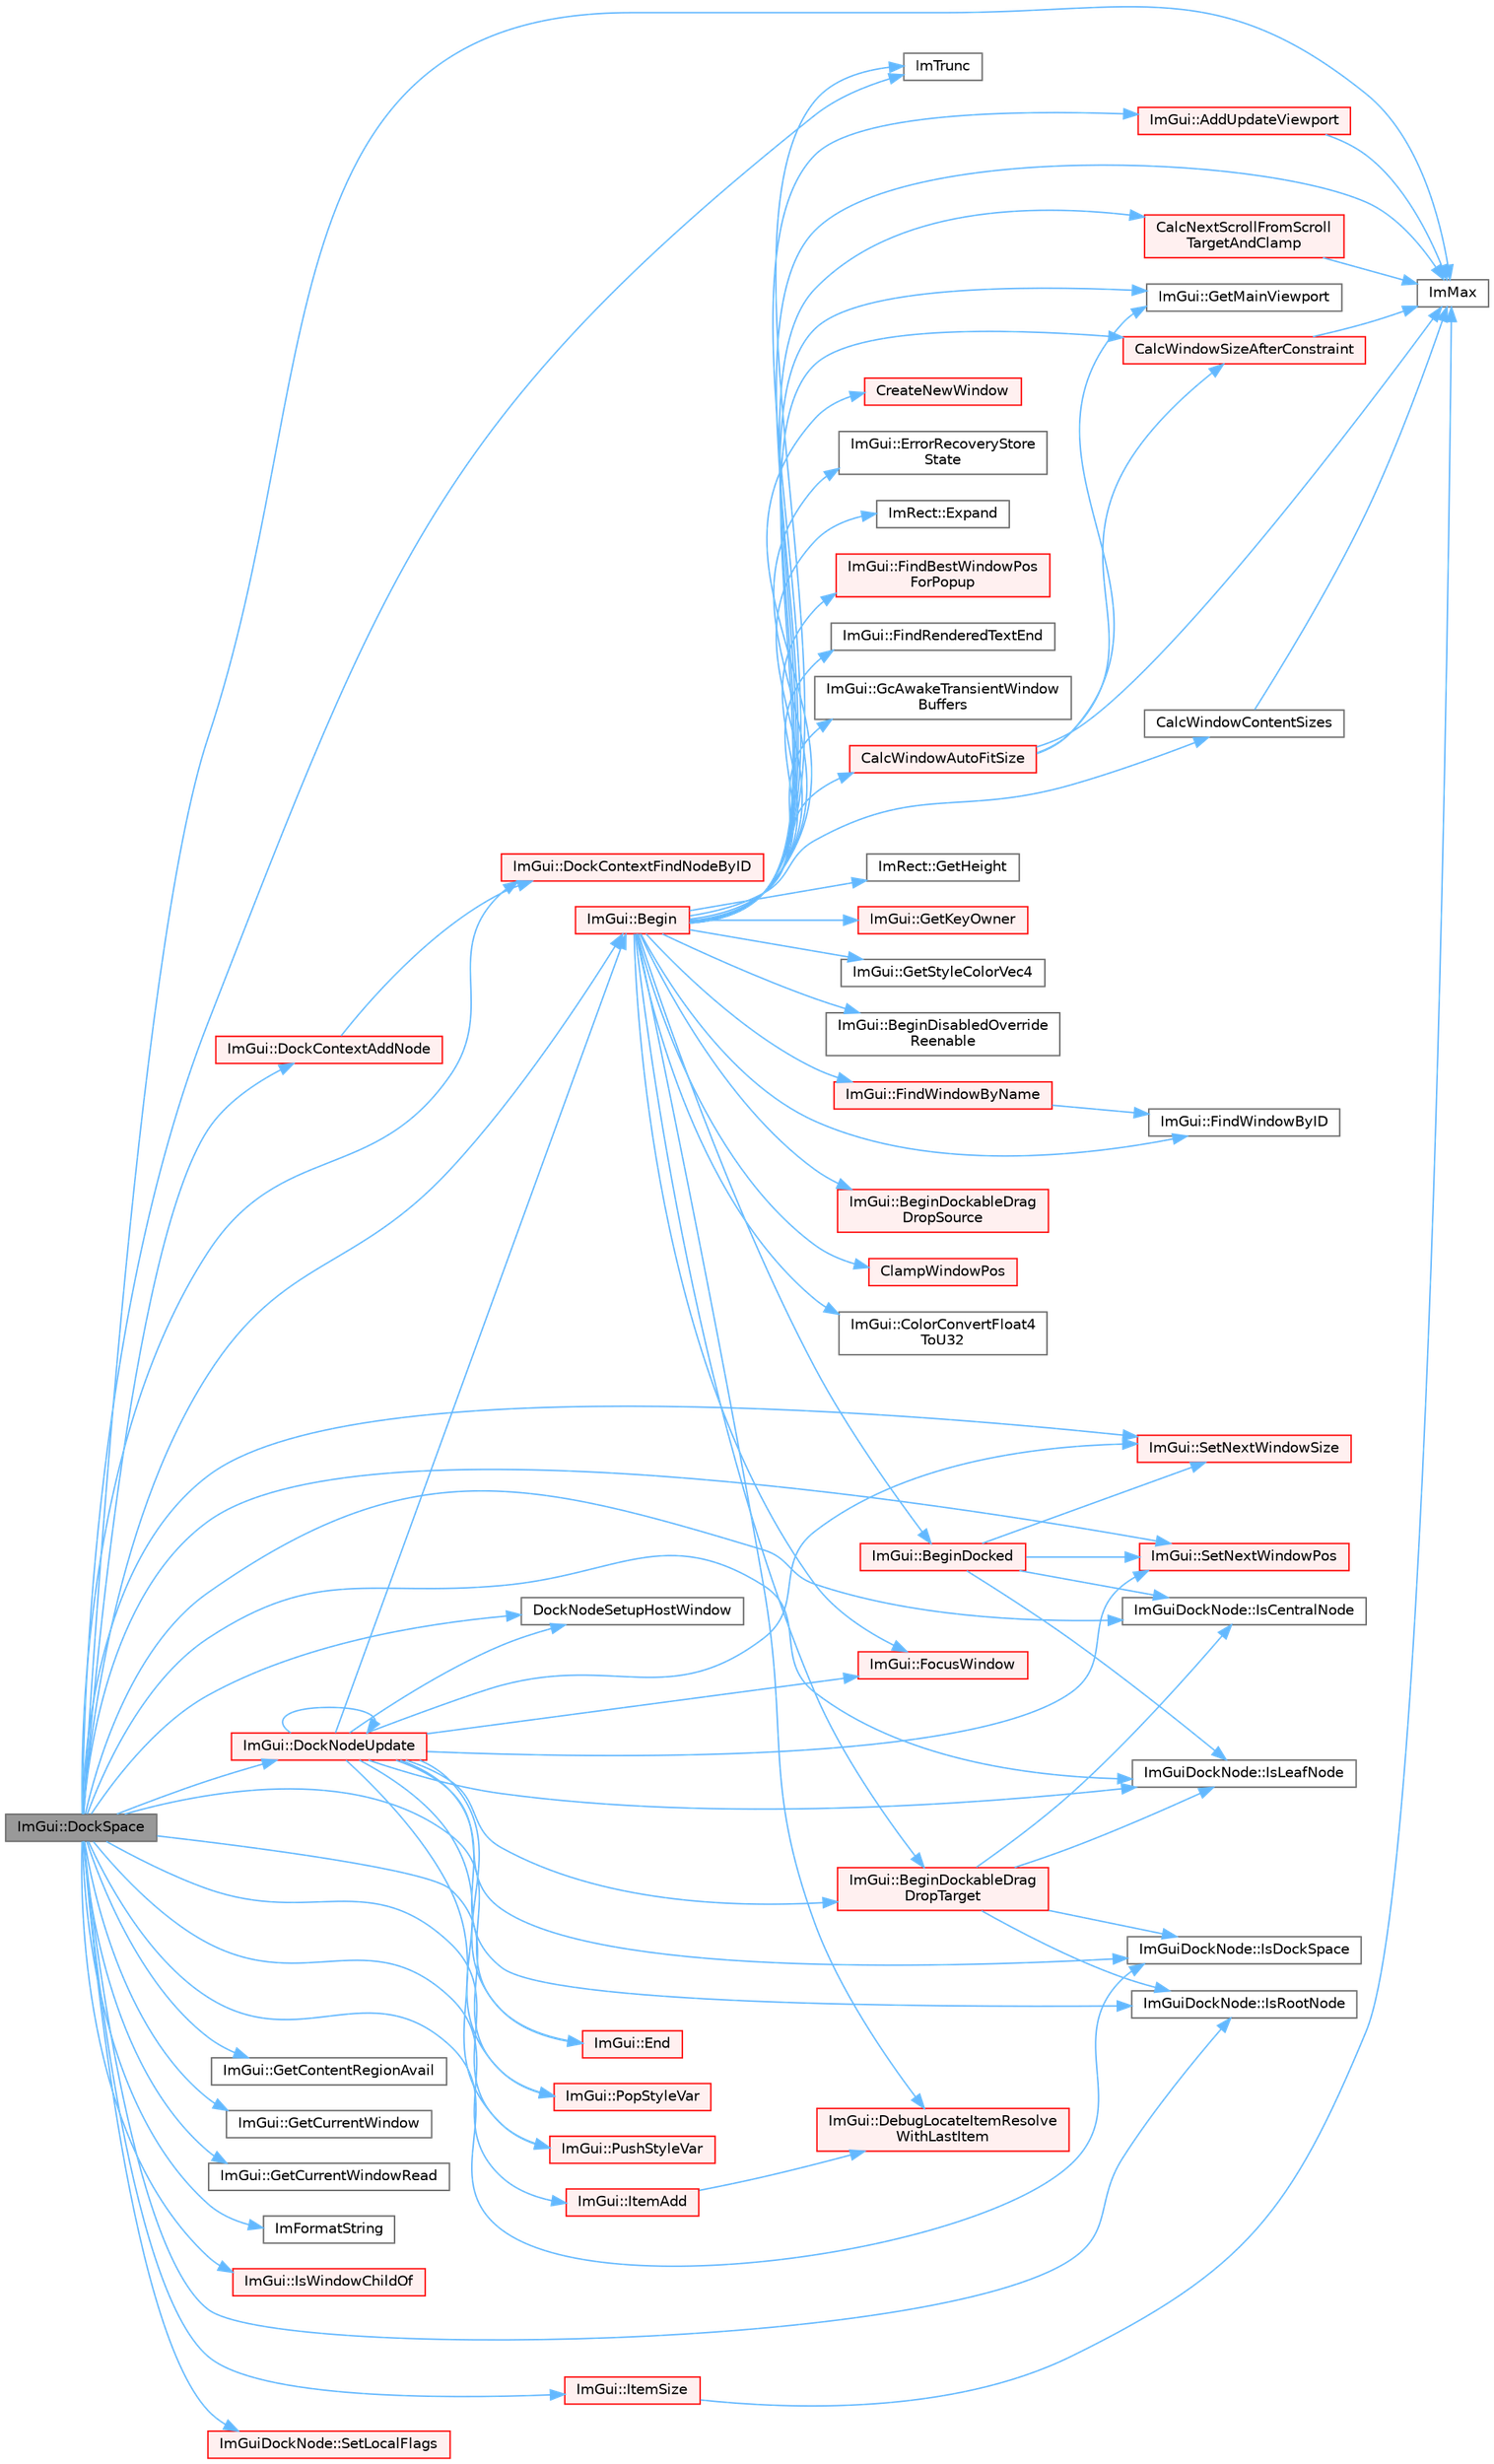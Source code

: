 digraph "ImGui::DockSpace"
{
 // LATEX_PDF_SIZE
  bgcolor="transparent";
  edge [fontname=Helvetica,fontsize=10,labelfontname=Helvetica,labelfontsize=10];
  node [fontname=Helvetica,fontsize=10,shape=box,height=0.2,width=0.4];
  rankdir="LR";
  Node1 [id="Node000001",label="ImGui::DockSpace",height=0.2,width=0.4,color="gray40", fillcolor="grey60", style="filled", fontcolor="black",tooltip=" "];
  Node1 -> Node2 [id="edge1_Node000001_Node000002",color="steelblue1",style="solid",tooltip=" "];
  Node2 [id="Node000002",label="ImGui::Begin",height=0.2,width=0.4,color="red", fillcolor="#FFF0F0", style="filled",URL="$namespace_im_gui.html#a581e58db0bc930bafa4a5d23093a2b99",tooltip=" "];
  Node2 -> Node3 [id="edge2_Node000002_Node000003",color="steelblue1",style="solid",tooltip=" "];
  Node3 [id="Node000003",label="ImGui::AddUpdateViewport",height=0.2,width=0.4,color="red", fillcolor="#FFF0F0", style="filled",URL="$namespace_im_gui.html#ada58e5d3e2efc3cef60f213d771408d8",tooltip=" "];
  Node3 -> Node5 [id="edge3_Node000003_Node000005",color="steelblue1",style="solid",tooltip=" "];
  Node5 [id="Node000005",label="ImMax",height=0.2,width=0.4,color="grey40", fillcolor="white", style="filled",URL="$imgui__internal_8h.html#a7667efd95147d0422f140917c71a9226",tooltip=" "];
  Node2 -> Node19 [id="edge4_Node000002_Node000019",color="steelblue1",style="solid",tooltip=" "];
  Node19 [id="Node000019",label="ImGui::BeginDisabledOverride\lReenable",height=0.2,width=0.4,color="grey40", fillcolor="white", style="filled",URL="$namespace_im_gui.html#a26b36756e219b7129f894e1c2feb17a8",tooltip=" "];
  Node2 -> Node20 [id="edge5_Node000002_Node000020",color="steelblue1",style="solid",tooltip=" "];
  Node20 [id="Node000020",label="ImGui::BeginDockableDrag\lDropSource",height=0.2,width=0.4,color="red", fillcolor="#FFF0F0", style="filled",URL="$namespace_im_gui.html#a7a435b1565d4884e42a5ee5667f21a1f",tooltip=" "];
  Node2 -> Node370 [id="edge6_Node000002_Node000370",color="steelblue1",style="solid",tooltip=" "];
  Node370 [id="Node000370",label="ImGui::BeginDockableDrag\lDropTarget",height=0.2,width=0.4,color="red", fillcolor="#FFF0F0", style="filled",URL="$namespace_im_gui.html#a1725ff3becdb963b97c16d69d4c9f308",tooltip=" "];
  Node370 -> Node405 [id="edge7_Node000370_Node000405",color="steelblue1",style="solid",tooltip=" "];
  Node405 [id="Node000405",label="ImGuiDockNode::IsCentralNode",height=0.2,width=0.4,color="grey40", fillcolor="white", style="filled",URL="$struct_im_gui_dock_node.html#a65a6bb0809083aef0edbf937c90b83f6",tooltip=" "];
  Node370 -> Node380 [id="edge8_Node000370_Node000380",color="steelblue1",style="solid",tooltip=" "];
  Node380 [id="Node000380",label="ImGuiDockNode::IsDockSpace",height=0.2,width=0.4,color="grey40", fillcolor="white", style="filled",URL="$struct_im_gui_dock_node.html#a2f06798d0770e6894d27ec776b5d7538",tooltip=" "];
  Node370 -> Node408 [id="edge9_Node000370_Node000408",color="steelblue1",style="solid",tooltip=" "];
  Node408 [id="Node000408",label="ImGuiDockNode::IsLeafNode",height=0.2,width=0.4,color="grey40", fillcolor="white", style="filled",URL="$struct_im_gui_dock_node.html#ac3450edf36015562c79aa850985c9cd8",tooltip=" "];
  Node370 -> Node413 [id="edge10_Node000370_Node000413",color="steelblue1",style="solid",tooltip=" "];
  Node413 [id="Node000413",label="ImGuiDockNode::IsRootNode",height=0.2,width=0.4,color="grey40", fillcolor="white", style="filled",URL="$struct_im_gui_dock_node.html#ad7add8d9aeaaa961b2b051513fbd3729",tooltip=" "];
  Node2 -> Node414 [id="edge11_Node000002_Node000414",color="steelblue1",style="solid",tooltip=" "];
  Node414 [id="Node000414",label="ImGui::BeginDocked",height=0.2,width=0.4,color="red", fillcolor="#FFF0F0", style="filled",URL="$namespace_im_gui.html#a627bb85e7c0ab597360f63719bfb1e55",tooltip=" "];
  Node414 -> Node405 [id="edge12_Node000414_Node000405",color="steelblue1",style="solid",tooltip=" "];
  Node414 -> Node408 [id="edge13_Node000414_Node000408",color="steelblue1",style="solid",tooltip=" "];
  Node414 -> Node26 [id="edge14_Node000414_Node000026",color="steelblue1",style="solid",tooltip=" "];
  Node26 [id="Node000026",label="ImGui::SetNextWindowPos",height=0.2,width=0.4,color="red", fillcolor="#FFF0F0", style="filled",URL="$namespace_im_gui.html#afbccd31113430670b5ab2bf0d6f509bf",tooltip=" "];
  Node414 -> Node459 [id="edge15_Node000414_Node000459",color="steelblue1",style="solid",tooltip=" "];
  Node459 [id="Node000459",label="ImGui::SetNextWindowSize",height=0.2,width=0.4,color="red", fillcolor="#FFF0F0", style="filled",URL="$namespace_im_gui.html#ab33717bb71ef5e393ae18656fc6b229d",tooltip=" "];
  Node2 -> Node262 [id="edge16_Node000002_Node000262",color="steelblue1",style="solid",tooltip=" "];
  Node262 [id="Node000262",label="CalcNextScrollFromScroll\lTargetAndClamp",height=0.2,width=0.4,color="red", fillcolor="#FFF0F0", style="filled",URL="$imgui_8cpp.html#a07abb80a54115cb5cf9da03351e29533",tooltip=" "];
  Node262 -> Node5 [id="edge17_Node000262_Node000005",color="steelblue1",style="solid",tooltip=" "];
  Node2 -> Node238 [id="edge18_Node000002_Node000238",color="steelblue1",style="solid",tooltip=" "];
  Node238 [id="Node000238",label="CalcWindowAutoFitSize",height=0.2,width=0.4,color="red", fillcolor="#FFF0F0", style="filled",URL="$imgui_8cpp.html#acbe6338daf87dc6ab636f02f1367eb41",tooltip=" "];
  Node238 -> Node241 [id="edge19_Node000238_Node000241",color="steelblue1",style="solid",tooltip=" "];
  Node241 [id="Node000241",label="CalcWindowSizeAfterConstraint",height=0.2,width=0.4,color="red", fillcolor="#FFF0F0", style="filled",URL="$imgui_8cpp.html#a0c4618a6985c33c4936f1d9f1c7b26b4",tooltip=" "];
  Node241 -> Node5 [id="edge20_Node000241_Node000005",color="steelblue1",style="solid",tooltip=" "];
  Node238 -> Node242 [id="edge21_Node000238_Node000242",color="steelblue1",style="solid",tooltip=" "];
  Node242 [id="Node000242",label="ImGui::GetMainViewport",height=0.2,width=0.4,color="grey40", fillcolor="white", style="filled",URL="$namespace_im_gui.html#a7bf620af1d66ee7d7b06701894d23e60",tooltip=" "];
  Node238 -> Node5 [id="edge22_Node000238_Node000005",color="steelblue1",style="solid",tooltip=" "];
  Node2 -> Node243 [id="edge23_Node000002_Node000243",color="steelblue1",style="solid",tooltip=" "];
  Node243 [id="Node000243",label="CalcWindowContentSizes",height=0.2,width=0.4,color="grey40", fillcolor="white", style="filled",URL="$imgui_8cpp.html#a6eddef51b4880a9f1dca88837f71fc6e",tooltip=" "];
  Node243 -> Node5 [id="edge24_Node000243_Node000005",color="steelblue1",style="solid",tooltip=" "];
  Node2 -> Node241 [id="edge25_Node000002_Node000241",color="steelblue1",style="solid",tooltip=" "];
  Node2 -> Node460 [id="edge26_Node000002_Node000460",color="steelblue1",style="solid",tooltip=" "];
  Node460 [id="Node000460",label="ClampWindowPos",height=0.2,width=0.4,color="red", fillcolor="#FFF0F0", style="filled",URL="$imgui_8cpp.html#a27b88f27774c413d5578ab6a3f989872",tooltip=" "];
  Node2 -> Node89 [id="edge27_Node000002_Node000089",color="steelblue1",style="solid",tooltip=" "];
  Node89 [id="Node000089",label="ImGui::ColorConvertFloat4\lToU32",height=0.2,width=0.4,color="grey40", fillcolor="white", style="filled",URL="$namespace_im_gui.html#abe2691de0b1a71c774ab24cc91564a94",tooltip=" "];
  Node2 -> Node461 [id="edge28_Node000002_Node000461",color="steelblue1",style="solid",tooltip=" "];
  Node461 [id="Node000461",label="CreateNewWindow",height=0.2,width=0.4,color="red", fillcolor="#FFF0F0", style="filled",URL="$imgui_8cpp.html#a3c92847eb67e7138e6f9af0ee66d3b33",tooltip=" "];
  Node2 -> Node111 [id="edge29_Node000002_Node000111",color="steelblue1",style="solid",tooltip=" "];
  Node111 [id="Node000111",label="ImGui::DebugLocateItemResolve\lWithLastItem",height=0.2,width=0.4,color="red", fillcolor="#FFF0F0", style="filled",URL="$namespace_im_gui.html#ae8ab0d7dfc90af8e82db3ed9e7829219",tooltip=" "];
  Node2 -> Node467 [id="edge30_Node000002_Node000467",color="steelblue1",style="solid",tooltip=" "];
  Node467 [id="Node000467",label="ImGui::ErrorRecoveryStore\lState",height=0.2,width=0.4,color="grey40", fillcolor="white", style="filled",URL="$namespace_im_gui.html#ac961d81019f580ffaec6b8857635a348",tooltip=" "];
  Node2 -> Node192 [id="edge31_Node000002_Node000192",color="steelblue1",style="solid",tooltip=" "];
  Node192 [id="Node000192",label="ImRect::Expand",height=0.2,width=0.4,color="grey40", fillcolor="white", style="filled",URL="$struct_im_rect.html#af33a7424c3341d08acd69da30c27c753",tooltip=" "];
  Node2 -> Node468 [id="edge32_Node000002_Node000468",color="steelblue1",style="solid",tooltip=" "];
  Node468 [id="Node000468",label="ImGui::FindBestWindowPos\lForPopup",height=0.2,width=0.4,color="red", fillcolor="#FFF0F0", style="filled",URL="$namespace_im_gui.html#a310ff87cbe678e2c632bf1f5577a7fbd",tooltip=" "];
  Node2 -> Node147 [id="edge33_Node000002_Node000147",color="steelblue1",style="solid",tooltip=" "];
  Node147 [id="Node000147",label="ImGui::FindRenderedTextEnd",height=0.2,width=0.4,color="grey40", fillcolor="white", style="filled",URL="$namespace_im_gui.html#a7671e1dbc803a31b06081b52a771d83f",tooltip=" "];
  Node2 -> Node247 [id="edge34_Node000002_Node000247",color="steelblue1",style="solid",tooltip=" "];
  Node247 [id="Node000247",label="ImGui::FindWindowByID",height=0.2,width=0.4,color="grey40", fillcolor="white", style="filled",URL="$namespace_im_gui.html#a82204d8800dc3a072ddbcbd2aecc48ac",tooltip=" "];
  Node2 -> Node246 [id="edge35_Node000002_Node000246",color="steelblue1",style="solid",tooltip=" "];
  Node246 [id="Node000246",label="ImGui::FindWindowByName",height=0.2,width=0.4,color="red", fillcolor="#FFF0F0", style="filled",URL="$namespace_im_gui.html#abca25f22c02e73d5eb2e9c72c4557813",tooltip=" "];
  Node246 -> Node247 [id="edge36_Node000246_Node000247",color="steelblue1",style="solid",tooltip=" "];
  Node2 -> Node31 [id="edge37_Node000002_Node000031",color="steelblue1",style="solid",tooltip=" "];
  Node31 [id="Node000031",label="ImGui::FocusWindow",height=0.2,width=0.4,color="red", fillcolor="#FFF0F0", style="filled",URL="$namespace_im_gui.html#a27aa6f2f3aa11778c6d023b1b223f262",tooltip=" "];
  Node2 -> Node469 [id="edge38_Node000002_Node000469",color="steelblue1",style="solid",tooltip=" "];
  Node469 [id="Node000469",label="ImGui::GcAwakeTransientWindow\lBuffers",height=0.2,width=0.4,color="grey40", fillcolor="white", style="filled",URL="$namespace_im_gui.html#ad70feca33961fb47a8074074a8da2f80",tooltip=" "];
  Node2 -> Node13 [id="edge39_Node000002_Node000013",color="steelblue1",style="solid",tooltip=" "];
  Node13 [id="Node000013",label="ImRect::GetHeight",height=0.2,width=0.4,color="grey40", fillcolor="white", style="filled",URL="$struct_im_rect.html#a748d8ae9cb26508951ec6e2f2df0625b",tooltip=" "];
  Node2 -> Node470 [id="edge40_Node000002_Node000470",color="steelblue1",style="solid",tooltip=" "];
  Node470 [id="Node000470",label="ImGui::GetKeyOwner",height=0.2,width=0.4,color="red", fillcolor="#FFF0F0", style="filled",URL="$namespace_im_gui.html#a3976abb319f95d75fe9f6866f9956701",tooltip=" "];
  Node2 -> Node242 [id="edge41_Node000002_Node000242",color="steelblue1",style="solid",tooltip=" "];
  Node2 -> Node471 [id="edge42_Node000002_Node000471",color="steelblue1",style="solid",tooltip=" "];
  Node471 [id="Node000471",label="ImGui::GetStyleColorVec4",height=0.2,width=0.4,color="grey40", fillcolor="white", style="filled",URL="$namespace_im_gui.html#ad838e580972e2c4b3da2b0f60754b662",tooltip=" "];
  Node2 -> Node5 [id="edge43_Node000002_Node000005",color="steelblue1",style="solid",tooltip=" "];
  Node2 -> Node97 [id="edge44_Node000002_Node000097",color="steelblue1",style="solid",tooltip=" "];
  Node97 [id="Node000097",label="ImTrunc",height=0.2,width=0.4,color="grey40", fillcolor="white", style="filled",URL="$imgui__internal_8h.html#a34870cae27ccd450c17ec3d3910b2da4",tooltip=" "];
  Node1 -> Node416 [id="edge45_Node000001_Node000416",color="steelblue1",style="solid",tooltip=" "];
  Node416 [id="Node000416",label="ImGui::DockContextAddNode",height=0.2,width=0.4,color="red", fillcolor="#FFF0F0", style="filled",URL="$namespace_im_gui.html#ab226cec3473d24f44fdb877b2f709c8d",tooltip=" "];
  Node416 -> Node417 [id="edge46_Node000416_Node000417",color="steelblue1",style="solid",tooltip=" "];
  Node417 [id="Node000417",label="ImGui::DockContextFindNodeByID",height=0.2,width=0.4,color="red", fillcolor="#FFF0F0", style="filled",URL="$namespace_im_gui.html#a52be73f2abd2d0320469ba138f7c6d59",tooltip=" "];
  Node1 -> Node417 [id="edge47_Node000001_Node000417",color="steelblue1",style="solid",tooltip=" "];
  Node1 -> Node515 [id="edge48_Node000001_Node000515",color="steelblue1",style="solid",tooltip=" "];
  Node515 [id="Node000515",label="DockNodeSetupHostWindow",height=0.2,width=0.4,color="grey40", fillcolor="white", style="filled",URL="$imgui_8cpp.html#aaa8949bbfa4efd4840490c9f5c81fbc9",tooltip=" "];
  Node1 -> Node516 [id="edge49_Node000001_Node000516",color="steelblue1",style="solid",tooltip=" "];
  Node516 [id="Node000516",label="ImGui::DockNodeUpdate",height=0.2,width=0.4,color="red", fillcolor="#FFF0F0", style="filled",URL="$namespace_im_gui.html#a526230d8de99b07ff2b2992c192ce212",tooltip=" "];
  Node516 -> Node2 [id="edge50_Node000516_Node000002",color="steelblue1",style="solid",tooltip=" "];
  Node516 -> Node370 [id="edge51_Node000516_Node000370",color="steelblue1",style="solid",tooltip=" "];
  Node516 -> Node515 [id="edge52_Node000516_Node000515",color="steelblue1",style="solid",tooltip=" "];
  Node516 -> Node516 [id="edge53_Node000516_Node000516",color="steelblue1",style="solid",tooltip=" "];
  Node516 -> Node84 [id="edge54_Node000516_Node000084",color="steelblue1",style="solid",tooltip=" "];
  Node84 [id="Node000084",label="ImGui::End",height=0.2,width=0.4,color="red", fillcolor="#FFF0F0", style="filled",URL="$namespace_im_gui.html#a5479d93794a004c67ceb6d13f37c8254",tooltip=" "];
  Node516 -> Node31 [id="edge55_Node000516_Node000031",color="steelblue1",style="solid",tooltip=" "];
  Node516 -> Node380 [id="edge56_Node000516_Node000380",color="steelblue1",style="solid",tooltip=" "];
  Node516 -> Node408 [id="edge57_Node000516_Node000408",color="steelblue1",style="solid",tooltip=" "];
  Node516 -> Node413 [id="edge58_Node000516_Node000413",color="steelblue1",style="solid",tooltip=" "];
  Node516 -> Node251 [id="edge59_Node000516_Node000251",color="steelblue1",style="solid",tooltip=" "];
  Node251 [id="Node000251",label="ImGui::PopStyleVar",height=0.2,width=0.4,color="red", fillcolor="#FFF0F0", style="filled",URL="$namespace_im_gui.html#a14116e57d81e326adef2a702e65781d4",tooltip=" "];
  Node516 -> Node554 [id="edge60_Node000516_Node000554",color="steelblue1",style="solid",tooltip=" "];
  Node554 [id="Node000554",label="ImGui::PushStyleVar",height=0.2,width=0.4,color="red", fillcolor="#FFF0F0", style="filled",URL="$namespace_im_gui.html#aab3f43009094462cf2a5eb554785949b",tooltip=" "];
  Node516 -> Node26 [id="edge61_Node000516_Node000026",color="steelblue1",style="solid",tooltip=" "];
  Node516 -> Node459 [id="edge62_Node000516_Node000459",color="steelblue1",style="solid",tooltip=" "];
  Node1 -> Node84 [id="edge63_Node000001_Node000084",color="steelblue1",style="solid",tooltip=" "];
  Node1 -> Node257 [id="edge64_Node000001_Node000257",color="steelblue1",style="solid",tooltip=" "];
  Node257 [id="Node000257",label="ImGui::GetContentRegionAvail",height=0.2,width=0.4,color="grey40", fillcolor="white", style="filled",URL="$namespace_im_gui.html#a410c8e19b2fea8b52746ca11b3930301",tooltip=" "];
  Node1 -> Node87 [id="edge65_Node000001_Node000087",color="steelblue1",style="solid",tooltip=" "];
  Node87 [id="Node000087",label="ImGui::GetCurrentWindow",height=0.2,width=0.4,color="grey40", fillcolor="white", style="filled",URL="$namespace_im_gui.html#ac452417b5004ca16a814a72cff153526",tooltip=" "];
  Node1 -> Node102 [id="edge66_Node000001_Node000102",color="steelblue1",style="solid",tooltip=" "];
  Node102 [id="Node000102",label="ImGui::GetCurrentWindowRead",height=0.2,width=0.4,color="grey40", fillcolor="white", style="filled",URL="$namespace_im_gui.html#a055af7d6b7b4ae977a9c3c25a98e0d2f",tooltip=" "];
  Node1 -> Node24 [id="edge67_Node000001_Node000024",color="steelblue1",style="solid",tooltip=" "];
  Node24 [id="Node000024",label="ImFormatString",height=0.2,width=0.4,color="grey40", fillcolor="white", style="filled",URL="$imgui_8cpp.html#a75ccaf7d676b1f567ba888ae42ac3809",tooltip=" "];
  Node1 -> Node5 [id="edge68_Node000001_Node000005",color="steelblue1",style="solid",tooltip=" "];
  Node1 -> Node97 [id="edge69_Node000001_Node000097",color="steelblue1",style="solid",tooltip=" "];
  Node1 -> Node405 [id="edge70_Node000001_Node000405",color="steelblue1",style="solid",tooltip=" "];
  Node1 -> Node380 [id="edge71_Node000001_Node000380",color="steelblue1",style="solid",tooltip=" "];
  Node1 -> Node408 [id="edge72_Node000001_Node000408",color="steelblue1",style="solid",tooltip=" "];
  Node1 -> Node413 [id="edge73_Node000001_Node000413",color="steelblue1",style="solid",tooltip=" "];
  Node1 -> Node200 [id="edge74_Node000001_Node000200",color="steelblue1",style="solid",tooltip=" "];
  Node200 [id="Node000200",label="ImGui::IsWindowChildOf",height=0.2,width=0.4,color="red", fillcolor="#FFF0F0", style="filled",URL="$namespace_im_gui.html#a9ac223b9e17540da02c233d29914689d",tooltip=" "];
  Node1 -> Node110 [id="edge75_Node000001_Node000110",color="steelblue1",style="solid",tooltip=" "];
  Node110 [id="Node000110",label="ImGui::ItemAdd",height=0.2,width=0.4,color="red", fillcolor="#FFF0F0", style="filled",URL="$namespace_im_gui.html#a0c2ccafc8d403c02a6590ac21157b9ac",tooltip=" "];
  Node110 -> Node111 [id="edge76_Node000110_Node000111",color="steelblue1",style="solid",tooltip=" "];
  Node1 -> Node171 [id="edge77_Node000001_Node000171",color="steelblue1",style="solid",tooltip=" "];
  Node171 [id="Node000171",label="ImGui::ItemSize",height=0.2,width=0.4,color="red", fillcolor="#FFF0F0", style="filled",URL="$namespace_im_gui.html#a4b5818a652d943ea54e0cec9fb3943d7",tooltip=" "];
  Node171 -> Node5 [id="edge78_Node000171_Node000005",color="steelblue1",style="solid",tooltip=" "];
  Node1 -> Node251 [id="edge79_Node000001_Node000251",color="steelblue1",style="solid",tooltip=" "];
  Node1 -> Node554 [id="edge80_Node000001_Node000554",color="steelblue1",style="solid",tooltip=" "];
  Node1 -> Node528 [id="edge81_Node000001_Node000528",color="steelblue1",style="solid",tooltip=" "];
  Node528 [id="Node000528",label="ImGuiDockNode::SetLocalFlags",height=0.2,width=0.4,color="red", fillcolor="#FFF0F0", style="filled",URL="$struct_im_gui_dock_node.html#affa7ac110122432f2b73d82b64e932b3",tooltip=" "];
  Node1 -> Node26 [id="edge82_Node000001_Node000026",color="steelblue1",style="solid",tooltip=" "];
  Node1 -> Node459 [id="edge83_Node000001_Node000459",color="steelblue1",style="solid",tooltip=" "];
}
